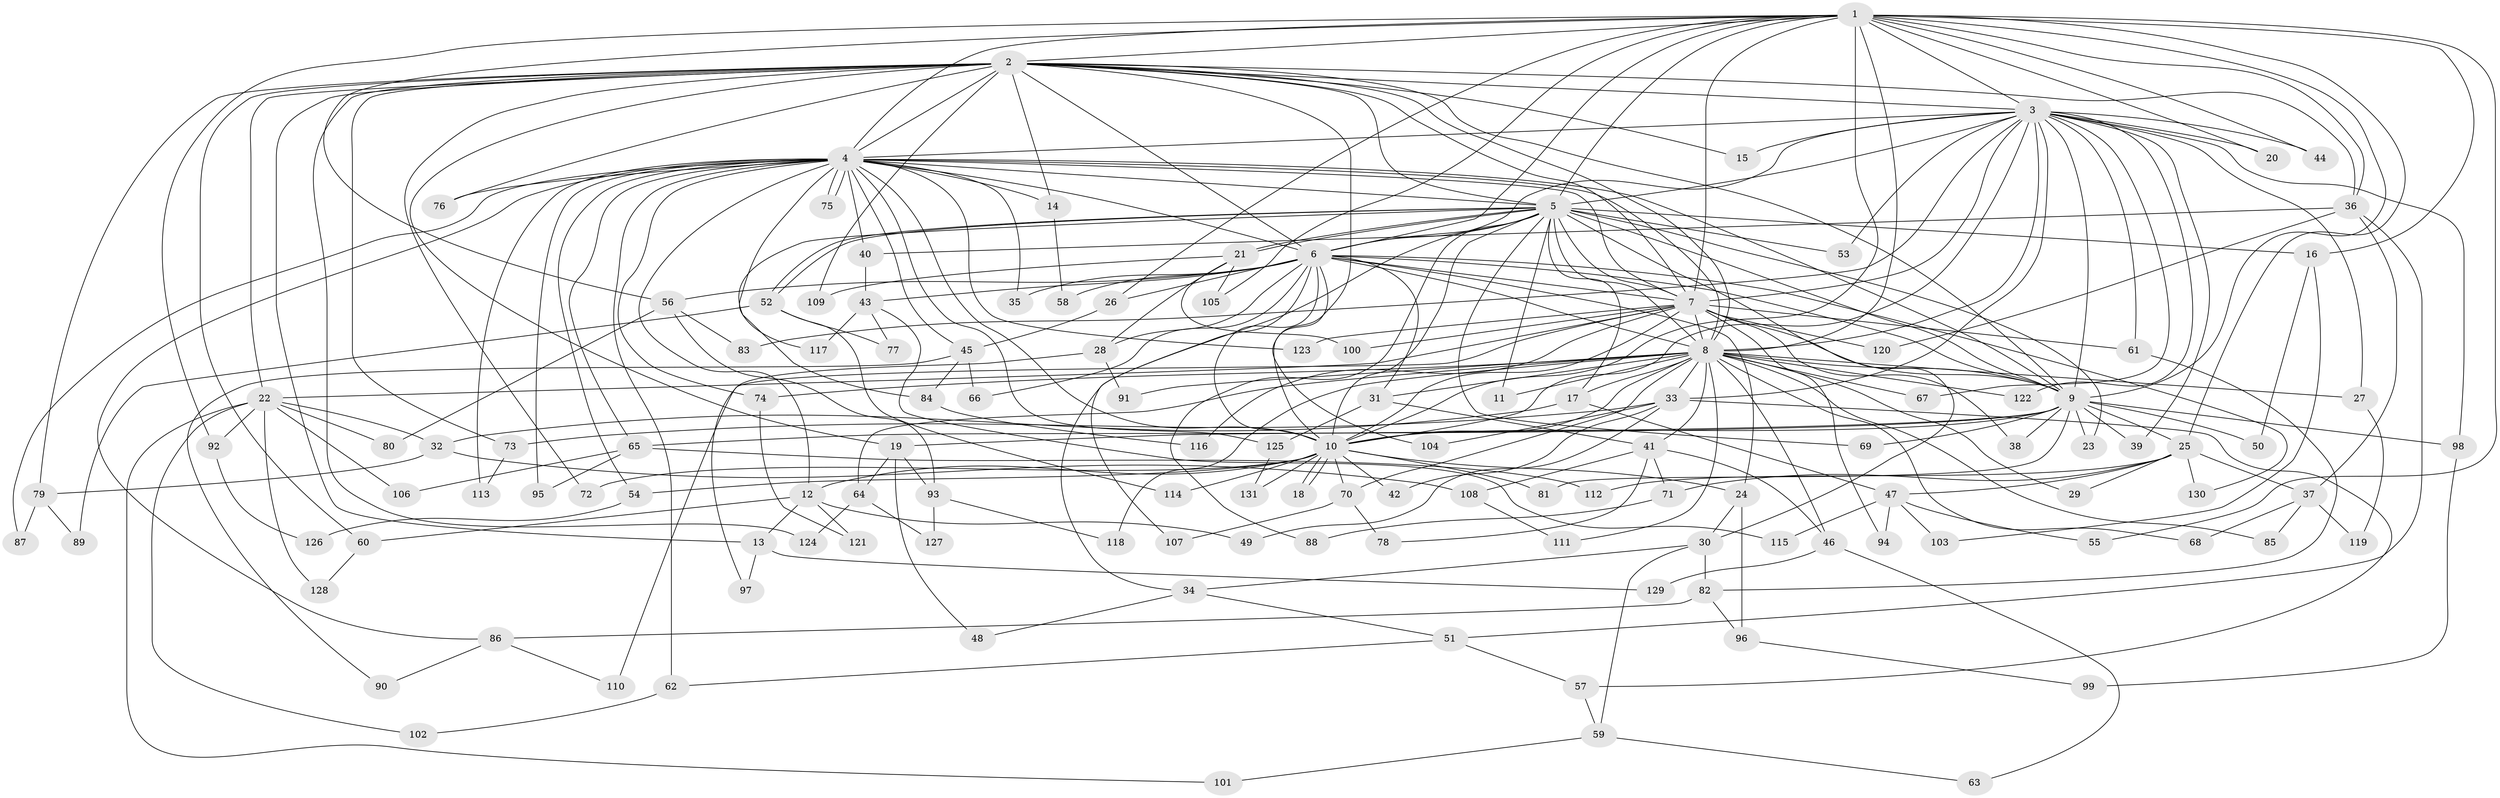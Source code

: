 // Generated by graph-tools (version 1.1) at 2025/44/03/09/25 04:44:54]
// undirected, 131 vertices, 287 edges
graph export_dot {
graph [start="1"]
  node [color=gray90,style=filled];
  1;
  2;
  3;
  4;
  5;
  6;
  7;
  8;
  9;
  10;
  11;
  12;
  13;
  14;
  15;
  16;
  17;
  18;
  19;
  20;
  21;
  22;
  23;
  24;
  25;
  26;
  27;
  28;
  29;
  30;
  31;
  32;
  33;
  34;
  35;
  36;
  37;
  38;
  39;
  40;
  41;
  42;
  43;
  44;
  45;
  46;
  47;
  48;
  49;
  50;
  51;
  52;
  53;
  54;
  55;
  56;
  57;
  58;
  59;
  60;
  61;
  62;
  63;
  64;
  65;
  66;
  67;
  68;
  69;
  70;
  71;
  72;
  73;
  74;
  75;
  76;
  77;
  78;
  79;
  80;
  81;
  82;
  83;
  84;
  85;
  86;
  87;
  88;
  89;
  90;
  91;
  92;
  93;
  94;
  95;
  96;
  97;
  98;
  99;
  100;
  101;
  102;
  103;
  104;
  105;
  106;
  107;
  108;
  109;
  110;
  111;
  112;
  113;
  114;
  115;
  116;
  117;
  118;
  119;
  120;
  121;
  122;
  123;
  124;
  125;
  126;
  127;
  128;
  129;
  130;
  131;
  1 -- 2;
  1 -- 3;
  1 -- 4;
  1 -- 5;
  1 -- 6;
  1 -- 7;
  1 -- 8;
  1 -- 9;
  1 -- 10;
  1 -- 16;
  1 -- 20;
  1 -- 25;
  1 -- 26;
  1 -- 36;
  1 -- 44;
  1 -- 55;
  1 -- 56;
  1 -- 92;
  1 -- 105;
  2 -- 3;
  2 -- 4;
  2 -- 5;
  2 -- 6;
  2 -- 7;
  2 -- 8;
  2 -- 9;
  2 -- 10;
  2 -- 13;
  2 -- 14;
  2 -- 15;
  2 -- 19;
  2 -- 22;
  2 -- 36;
  2 -- 60;
  2 -- 72;
  2 -- 73;
  2 -- 76;
  2 -- 79;
  2 -- 109;
  2 -- 124;
  3 -- 4;
  3 -- 5;
  3 -- 6;
  3 -- 7;
  3 -- 8;
  3 -- 9;
  3 -- 10;
  3 -- 15;
  3 -- 20;
  3 -- 27;
  3 -- 33;
  3 -- 39;
  3 -- 44;
  3 -- 53;
  3 -- 61;
  3 -- 67;
  3 -- 83;
  3 -- 98;
  3 -- 122;
  4 -- 5;
  4 -- 6;
  4 -- 7;
  4 -- 8;
  4 -- 9;
  4 -- 10;
  4 -- 12;
  4 -- 14;
  4 -- 35;
  4 -- 40;
  4 -- 45;
  4 -- 54;
  4 -- 62;
  4 -- 65;
  4 -- 74;
  4 -- 75;
  4 -- 75;
  4 -- 76;
  4 -- 86;
  4 -- 87;
  4 -- 95;
  4 -- 113;
  4 -- 117;
  4 -- 123;
  4 -- 125;
  5 -- 6;
  5 -- 7;
  5 -- 8;
  5 -- 9;
  5 -- 10;
  5 -- 11;
  5 -- 16;
  5 -- 17;
  5 -- 21;
  5 -- 21;
  5 -- 23;
  5 -- 30;
  5 -- 34;
  5 -- 52;
  5 -- 52;
  5 -- 53;
  5 -- 69;
  5 -- 84;
  5 -- 88;
  6 -- 7;
  6 -- 8;
  6 -- 9;
  6 -- 10;
  6 -- 24;
  6 -- 26;
  6 -- 28;
  6 -- 31;
  6 -- 35;
  6 -- 43;
  6 -- 56;
  6 -- 58;
  6 -- 66;
  6 -- 104;
  6 -- 107;
  6 -- 130;
  7 -- 8;
  7 -- 9;
  7 -- 10;
  7 -- 22;
  7 -- 38;
  7 -- 61;
  7 -- 94;
  7 -- 100;
  7 -- 110;
  7 -- 116;
  7 -- 120;
  7 -- 123;
  8 -- 9;
  8 -- 10;
  8 -- 11;
  8 -- 17;
  8 -- 27;
  8 -- 29;
  8 -- 31;
  8 -- 33;
  8 -- 41;
  8 -- 46;
  8 -- 64;
  8 -- 67;
  8 -- 68;
  8 -- 70;
  8 -- 74;
  8 -- 85;
  8 -- 91;
  8 -- 111;
  8 -- 118;
  8 -- 122;
  9 -- 10;
  9 -- 19;
  9 -- 23;
  9 -- 25;
  9 -- 38;
  9 -- 39;
  9 -- 50;
  9 -- 65;
  9 -- 69;
  9 -- 81;
  9 -- 98;
  10 -- 12;
  10 -- 18;
  10 -- 18;
  10 -- 24;
  10 -- 42;
  10 -- 54;
  10 -- 70;
  10 -- 72;
  10 -- 81;
  10 -- 114;
  10 -- 131;
  12 -- 13;
  12 -- 49;
  12 -- 60;
  12 -- 121;
  13 -- 97;
  13 -- 129;
  14 -- 58;
  16 -- 50;
  16 -- 103;
  17 -- 32;
  17 -- 47;
  19 -- 48;
  19 -- 64;
  19 -- 93;
  21 -- 28;
  21 -- 100;
  21 -- 105;
  21 -- 109;
  22 -- 32;
  22 -- 80;
  22 -- 92;
  22 -- 101;
  22 -- 102;
  22 -- 106;
  22 -- 128;
  24 -- 30;
  24 -- 96;
  25 -- 29;
  25 -- 37;
  25 -- 47;
  25 -- 71;
  25 -- 112;
  25 -- 130;
  26 -- 45;
  27 -- 119;
  28 -- 91;
  28 -- 97;
  30 -- 34;
  30 -- 59;
  30 -- 82;
  31 -- 41;
  31 -- 125;
  32 -- 79;
  32 -- 108;
  33 -- 42;
  33 -- 49;
  33 -- 57;
  33 -- 73;
  33 -- 104;
  34 -- 48;
  34 -- 51;
  36 -- 37;
  36 -- 40;
  36 -- 51;
  36 -- 120;
  37 -- 68;
  37 -- 85;
  37 -- 119;
  40 -- 43;
  41 -- 46;
  41 -- 71;
  41 -- 78;
  41 -- 108;
  43 -- 77;
  43 -- 115;
  43 -- 117;
  45 -- 66;
  45 -- 84;
  45 -- 90;
  46 -- 63;
  46 -- 129;
  47 -- 55;
  47 -- 94;
  47 -- 103;
  47 -- 115;
  51 -- 57;
  51 -- 62;
  52 -- 77;
  52 -- 89;
  52 -- 114;
  54 -- 126;
  56 -- 80;
  56 -- 83;
  56 -- 93;
  57 -- 59;
  59 -- 63;
  59 -- 101;
  60 -- 128;
  61 -- 82;
  62 -- 102;
  64 -- 124;
  64 -- 127;
  65 -- 95;
  65 -- 106;
  65 -- 112;
  70 -- 78;
  70 -- 107;
  71 -- 88;
  73 -- 113;
  74 -- 121;
  79 -- 87;
  79 -- 89;
  82 -- 86;
  82 -- 96;
  84 -- 116;
  86 -- 90;
  86 -- 110;
  92 -- 126;
  93 -- 118;
  93 -- 127;
  96 -- 99;
  98 -- 99;
  108 -- 111;
  125 -- 131;
}
